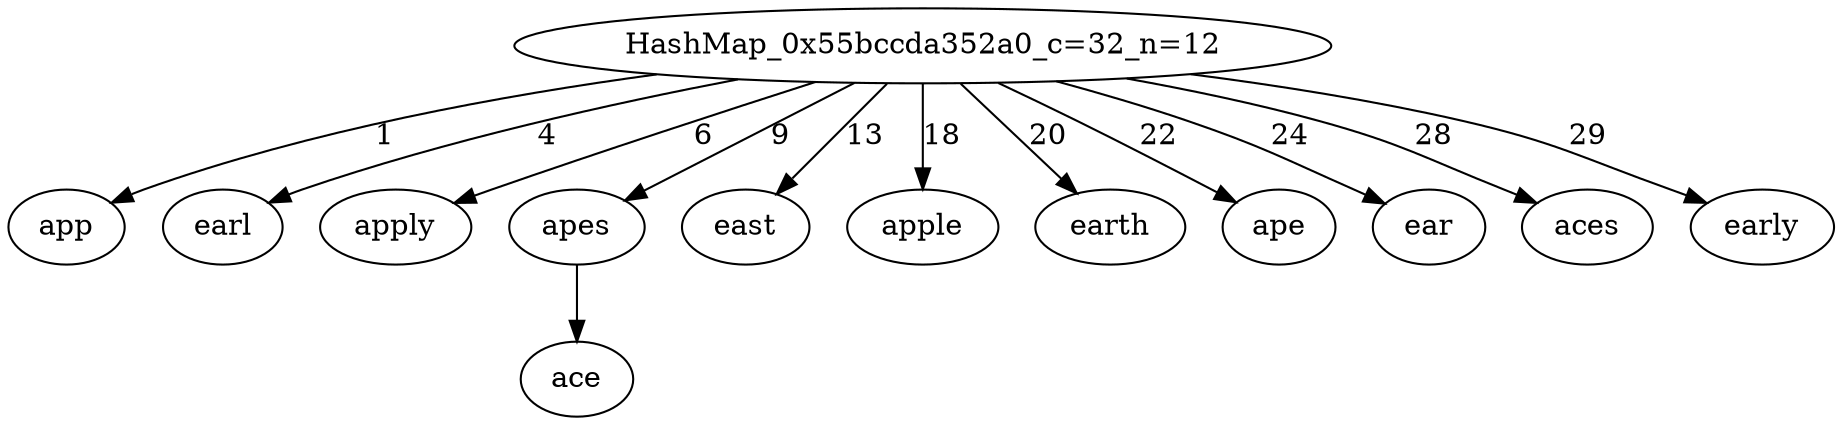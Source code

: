 digraph OurHashMap {
"HashMap_0x55bccda352a0_c=32_n=12"
"HashMap_0x55bccda352a0_c=32_n=12" -> {"app"} [label="1"]
"HashMap_0x55bccda352a0_c=32_n=12" -> {"earl"} [label="4"]
"HashMap_0x55bccda352a0_c=32_n=12" -> {"apply"} [label="6"]
"HashMap_0x55bccda352a0_c=32_n=12" -> {"apes"} [label="9"]
"apes" -> {"ace"}
"HashMap_0x55bccda352a0_c=32_n=12" -> {"east"} [label="13"]
"HashMap_0x55bccda352a0_c=32_n=12" -> {"apple"} [label="18"]
"HashMap_0x55bccda352a0_c=32_n=12" -> {"earth"} [label="20"]
"HashMap_0x55bccda352a0_c=32_n=12" -> {"ape"} [label="22"]
"HashMap_0x55bccda352a0_c=32_n=12" -> {"ear"} [label="24"]
"HashMap_0x55bccda352a0_c=32_n=12" -> {"aces"} [label="28"]
"HashMap_0x55bccda352a0_c=32_n=12" -> {"early"} [label="29"]
}
